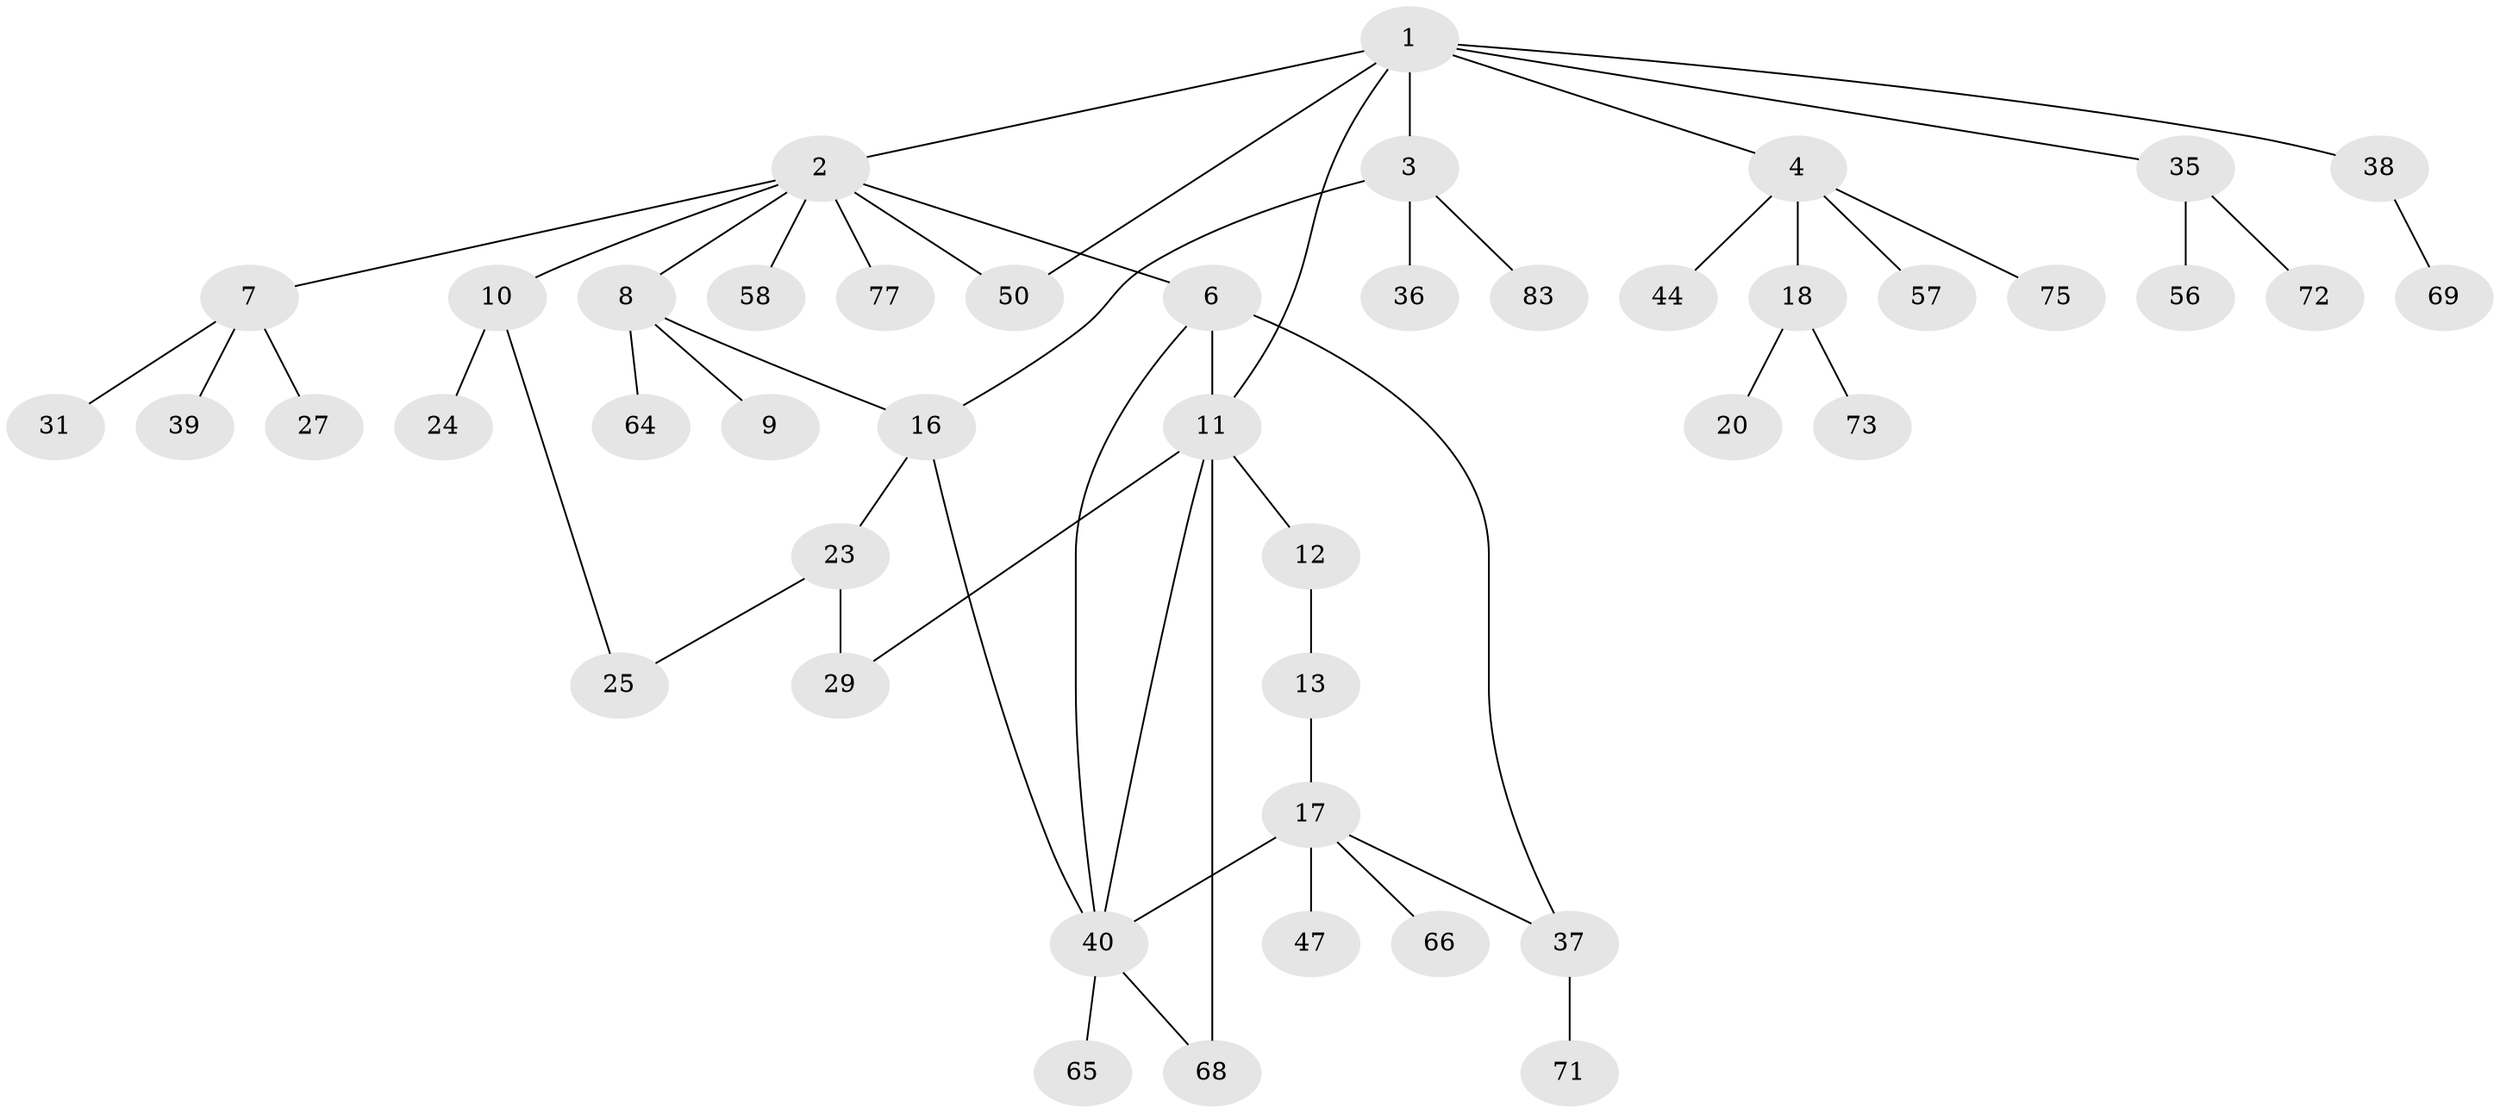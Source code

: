 // original degree distribution, {7: 0.011111111111111112, 8: 0.011111111111111112, 4: 0.12222222222222222, 5: 0.044444444444444446, 2: 0.28888888888888886, 1: 0.4, 3: 0.12222222222222222}
// Generated by graph-tools (version 1.1) at 2025/13/03/09/25 04:13:16]
// undirected, 45 vertices, 54 edges
graph export_dot {
graph [start="1"]
  node [color=gray90,style=filled];
  1;
  2 [super="+5"];
  3;
  4 [super="+28"];
  6;
  7 [super="+15"];
  8 [super="+61"];
  9;
  10 [super="+21"];
  11 [super="+14+54"];
  12;
  13 [super="+74"];
  16 [super="+19"];
  17 [super="+42+22"];
  18 [super="+59+34"];
  20;
  23 [super="+52+49"];
  24;
  25 [super="+32+55"];
  27 [super="+81+51+30"];
  29 [super="+53+67+76"];
  31;
  35;
  36;
  37 [super="+80+45"];
  38;
  39;
  40 [super="+84+63+48+43"];
  44;
  47;
  50;
  56;
  57 [super="+60"];
  58 [super="+88"];
  64;
  65;
  66;
  68;
  69;
  71;
  72;
  73;
  75;
  77;
  83;
  1 -- 2;
  1 -- 3;
  1 -- 4;
  1 -- 11;
  1 -- 35;
  1 -- 38;
  1 -- 50;
  2 -- 6;
  2 -- 7;
  2 -- 8;
  2 -- 10;
  2 -- 58;
  2 -- 77;
  2 -- 50;
  3 -- 16;
  3 -- 36;
  3 -- 83;
  4 -- 18;
  4 -- 44;
  4 -- 75;
  4 -- 57;
  6 -- 37;
  6 -- 40;
  6 -- 11;
  7 -- 27;
  7 -- 31;
  7 -- 39;
  8 -- 9;
  8 -- 64;
  8 -- 16;
  10 -- 24;
  10 -- 25;
  11 -- 12;
  11 -- 29;
  11 -- 68;
  11 -- 40;
  12 -- 13;
  13 -- 17;
  16 -- 23;
  16 -- 40;
  17 -- 66;
  17 -- 47;
  17 -- 40;
  17 -- 37;
  18 -- 20;
  18 -- 73;
  23 -- 29;
  23 -- 25;
  35 -- 56;
  35 -- 72;
  37 -- 71;
  38 -- 69;
  40 -- 68;
  40 -- 65;
}
